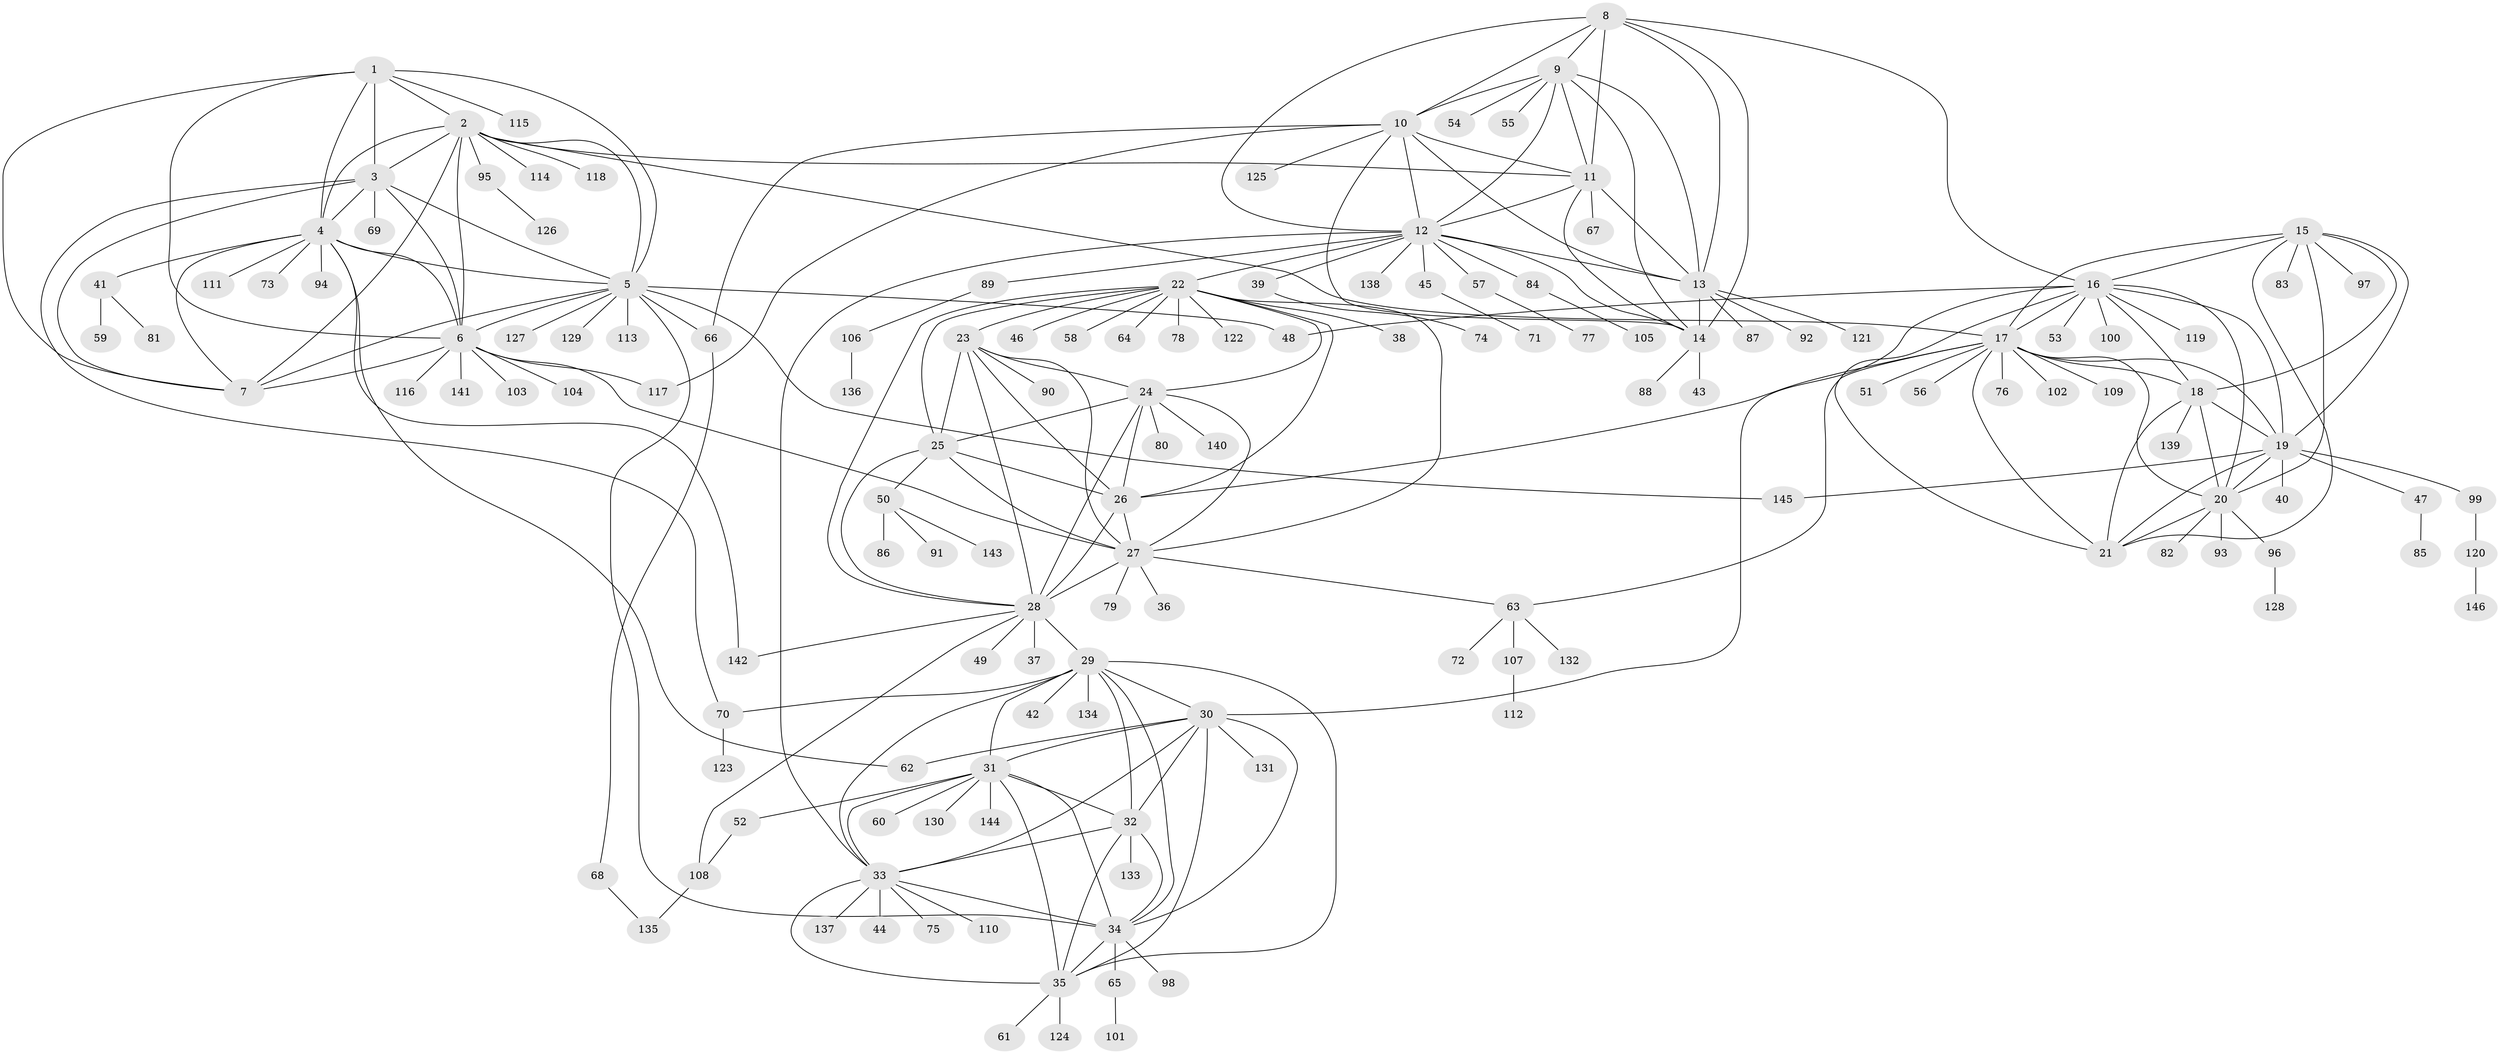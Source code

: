 // Generated by graph-tools (version 1.1) at 2025/11/02/27/25 16:11:35]
// undirected, 146 vertices, 236 edges
graph export_dot {
graph [start="1"]
  node [color=gray90,style=filled];
  1;
  2;
  3;
  4;
  5;
  6;
  7;
  8;
  9;
  10;
  11;
  12;
  13;
  14;
  15;
  16;
  17;
  18;
  19;
  20;
  21;
  22;
  23;
  24;
  25;
  26;
  27;
  28;
  29;
  30;
  31;
  32;
  33;
  34;
  35;
  36;
  37;
  38;
  39;
  40;
  41;
  42;
  43;
  44;
  45;
  46;
  47;
  48;
  49;
  50;
  51;
  52;
  53;
  54;
  55;
  56;
  57;
  58;
  59;
  60;
  61;
  62;
  63;
  64;
  65;
  66;
  67;
  68;
  69;
  70;
  71;
  72;
  73;
  74;
  75;
  76;
  77;
  78;
  79;
  80;
  81;
  82;
  83;
  84;
  85;
  86;
  87;
  88;
  89;
  90;
  91;
  92;
  93;
  94;
  95;
  96;
  97;
  98;
  99;
  100;
  101;
  102;
  103;
  104;
  105;
  106;
  107;
  108;
  109;
  110;
  111;
  112;
  113;
  114;
  115;
  116;
  117;
  118;
  119;
  120;
  121;
  122;
  123;
  124;
  125;
  126;
  127;
  128;
  129;
  130;
  131;
  132;
  133;
  134;
  135;
  136;
  137;
  138;
  139;
  140;
  141;
  142;
  143;
  144;
  145;
  146;
  1 -- 2;
  1 -- 3;
  1 -- 4;
  1 -- 5;
  1 -- 6;
  1 -- 7;
  1 -- 115;
  2 -- 3;
  2 -- 4;
  2 -- 5;
  2 -- 6;
  2 -- 7;
  2 -- 11;
  2 -- 17;
  2 -- 95;
  2 -- 114;
  2 -- 118;
  3 -- 4;
  3 -- 5;
  3 -- 6;
  3 -- 7;
  3 -- 69;
  3 -- 70;
  4 -- 5;
  4 -- 6;
  4 -- 7;
  4 -- 41;
  4 -- 62;
  4 -- 73;
  4 -- 94;
  4 -- 111;
  4 -- 142;
  5 -- 6;
  5 -- 7;
  5 -- 34;
  5 -- 48;
  5 -- 66;
  5 -- 113;
  5 -- 127;
  5 -- 129;
  5 -- 145;
  6 -- 7;
  6 -- 27;
  6 -- 103;
  6 -- 104;
  6 -- 116;
  6 -- 117;
  6 -- 141;
  8 -- 9;
  8 -- 10;
  8 -- 11;
  8 -- 12;
  8 -- 13;
  8 -- 14;
  8 -- 16;
  9 -- 10;
  9 -- 11;
  9 -- 12;
  9 -- 13;
  9 -- 14;
  9 -- 54;
  9 -- 55;
  10 -- 11;
  10 -- 12;
  10 -- 13;
  10 -- 14;
  10 -- 66;
  10 -- 117;
  10 -- 125;
  11 -- 12;
  11 -- 13;
  11 -- 14;
  11 -- 67;
  12 -- 13;
  12 -- 14;
  12 -- 22;
  12 -- 33;
  12 -- 39;
  12 -- 45;
  12 -- 57;
  12 -- 84;
  12 -- 89;
  12 -- 138;
  13 -- 14;
  13 -- 87;
  13 -- 92;
  13 -- 121;
  14 -- 43;
  14 -- 88;
  15 -- 16;
  15 -- 17;
  15 -- 18;
  15 -- 19;
  15 -- 20;
  15 -- 21;
  15 -- 83;
  15 -- 97;
  16 -- 17;
  16 -- 18;
  16 -- 19;
  16 -- 20;
  16 -- 21;
  16 -- 30;
  16 -- 48;
  16 -- 53;
  16 -- 100;
  16 -- 119;
  17 -- 18;
  17 -- 19;
  17 -- 20;
  17 -- 21;
  17 -- 26;
  17 -- 51;
  17 -- 56;
  17 -- 63;
  17 -- 76;
  17 -- 102;
  17 -- 109;
  18 -- 19;
  18 -- 20;
  18 -- 21;
  18 -- 139;
  19 -- 20;
  19 -- 21;
  19 -- 40;
  19 -- 47;
  19 -- 99;
  19 -- 145;
  20 -- 21;
  20 -- 82;
  20 -- 93;
  20 -- 96;
  22 -- 23;
  22 -- 24;
  22 -- 25;
  22 -- 26;
  22 -- 27;
  22 -- 28;
  22 -- 38;
  22 -- 46;
  22 -- 58;
  22 -- 64;
  22 -- 78;
  22 -- 122;
  23 -- 24;
  23 -- 25;
  23 -- 26;
  23 -- 27;
  23 -- 28;
  23 -- 90;
  24 -- 25;
  24 -- 26;
  24 -- 27;
  24 -- 28;
  24 -- 80;
  24 -- 140;
  25 -- 26;
  25 -- 27;
  25 -- 28;
  25 -- 50;
  26 -- 27;
  26 -- 28;
  27 -- 28;
  27 -- 36;
  27 -- 63;
  27 -- 79;
  28 -- 29;
  28 -- 37;
  28 -- 49;
  28 -- 108;
  28 -- 142;
  29 -- 30;
  29 -- 31;
  29 -- 32;
  29 -- 33;
  29 -- 34;
  29 -- 35;
  29 -- 42;
  29 -- 70;
  29 -- 134;
  30 -- 31;
  30 -- 32;
  30 -- 33;
  30 -- 34;
  30 -- 35;
  30 -- 62;
  30 -- 131;
  31 -- 32;
  31 -- 33;
  31 -- 34;
  31 -- 35;
  31 -- 52;
  31 -- 60;
  31 -- 130;
  31 -- 144;
  32 -- 33;
  32 -- 34;
  32 -- 35;
  32 -- 133;
  33 -- 34;
  33 -- 35;
  33 -- 44;
  33 -- 75;
  33 -- 110;
  33 -- 137;
  34 -- 35;
  34 -- 65;
  34 -- 98;
  35 -- 61;
  35 -- 124;
  39 -- 74;
  41 -- 59;
  41 -- 81;
  45 -- 71;
  47 -- 85;
  50 -- 86;
  50 -- 91;
  50 -- 143;
  52 -- 108;
  57 -- 77;
  63 -- 72;
  63 -- 107;
  63 -- 132;
  65 -- 101;
  66 -- 68;
  68 -- 135;
  70 -- 123;
  84 -- 105;
  89 -- 106;
  95 -- 126;
  96 -- 128;
  99 -- 120;
  106 -- 136;
  107 -- 112;
  108 -- 135;
  120 -- 146;
}

